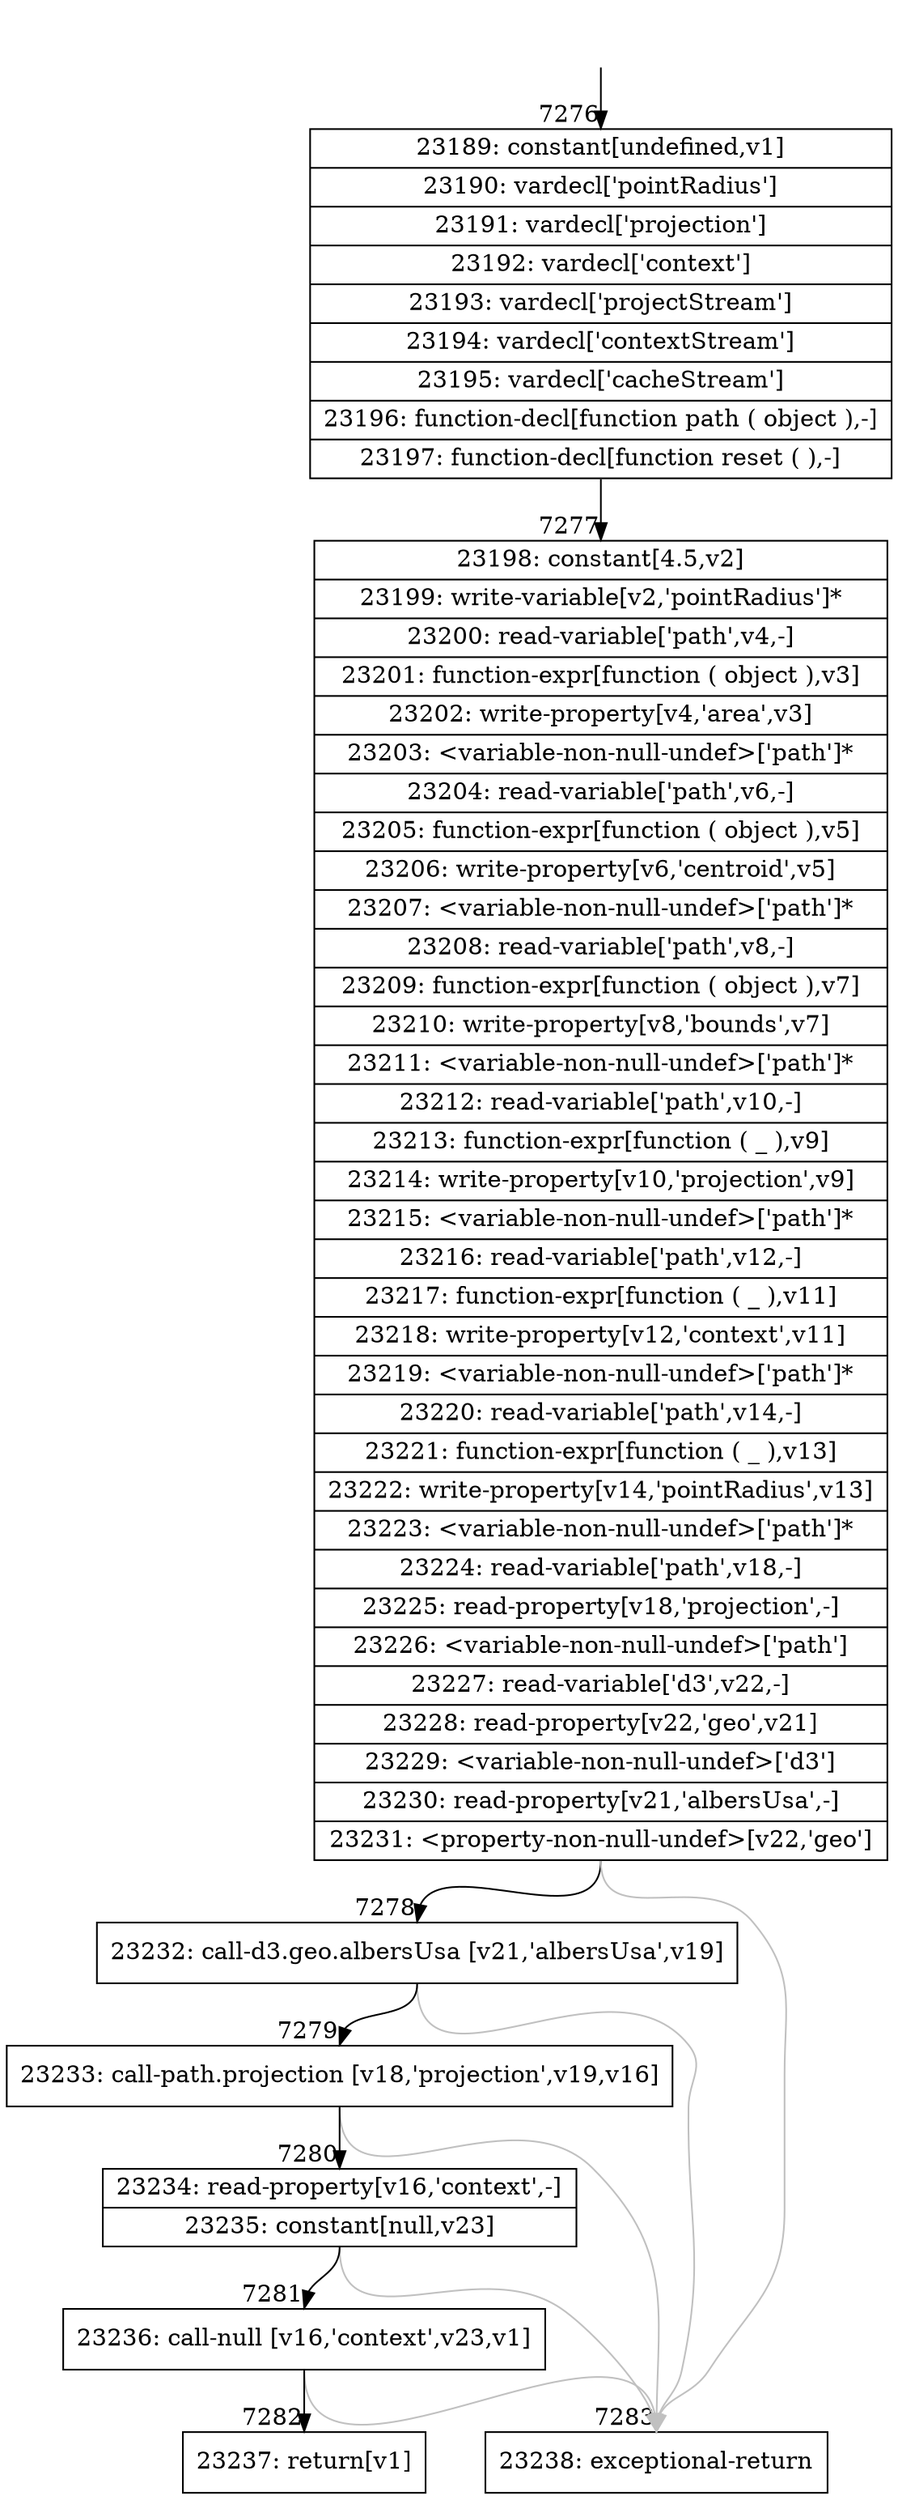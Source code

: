 digraph {
rankdir="TD"
BB_entry664[shape=none,label=""];
BB_entry664 -> BB7276 [tailport=s, headport=n, headlabel="    7276"]
BB7276 [shape=record label="{23189: constant[undefined,v1]|23190: vardecl['pointRadius']|23191: vardecl['projection']|23192: vardecl['context']|23193: vardecl['projectStream']|23194: vardecl['contextStream']|23195: vardecl['cacheStream']|23196: function-decl[function path ( object ),-]|23197: function-decl[function reset ( ),-]}" ] 
BB7276 -> BB7277 [tailport=s, headport=n, headlabel="      7277"]
BB7277 [shape=record label="{23198: constant[4.5,v2]|23199: write-variable[v2,'pointRadius']*|23200: read-variable['path',v4,-]|23201: function-expr[function ( object ),v3]|23202: write-property[v4,'area',v3]|23203: \<variable-non-null-undef\>['path']*|23204: read-variable['path',v6,-]|23205: function-expr[function ( object ),v5]|23206: write-property[v6,'centroid',v5]|23207: \<variable-non-null-undef\>['path']*|23208: read-variable['path',v8,-]|23209: function-expr[function ( object ),v7]|23210: write-property[v8,'bounds',v7]|23211: \<variable-non-null-undef\>['path']*|23212: read-variable['path',v10,-]|23213: function-expr[function ( _ ),v9]|23214: write-property[v10,'projection',v9]|23215: \<variable-non-null-undef\>['path']*|23216: read-variable['path',v12,-]|23217: function-expr[function ( _ ),v11]|23218: write-property[v12,'context',v11]|23219: \<variable-non-null-undef\>['path']*|23220: read-variable['path',v14,-]|23221: function-expr[function ( _ ),v13]|23222: write-property[v14,'pointRadius',v13]|23223: \<variable-non-null-undef\>['path']*|23224: read-variable['path',v18,-]|23225: read-property[v18,'projection',-]|23226: \<variable-non-null-undef\>['path']|23227: read-variable['d3',v22,-]|23228: read-property[v22,'geo',v21]|23229: \<variable-non-null-undef\>['d3']|23230: read-property[v21,'albersUsa',-]|23231: \<property-non-null-undef\>[v22,'geo']}" ] 
BB7277 -> BB7278 [tailport=s, headport=n, headlabel="      7278"]
BB7277 -> BB7283 [tailport=s, headport=n, color=gray, headlabel="      7283"]
BB7278 [shape=record label="{23232: call-d3.geo.albersUsa [v21,'albersUsa',v19]}" ] 
BB7278 -> BB7279 [tailport=s, headport=n, headlabel="      7279"]
BB7278 -> BB7283 [tailport=s, headport=n, color=gray]
BB7279 [shape=record label="{23233: call-path.projection [v18,'projection',v19,v16]}" ] 
BB7279 -> BB7280 [tailport=s, headport=n, headlabel="      7280"]
BB7279 -> BB7283 [tailport=s, headport=n, color=gray]
BB7280 [shape=record label="{23234: read-property[v16,'context',-]|23235: constant[null,v23]}" ] 
BB7280 -> BB7281 [tailport=s, headport=n, headlabel="      7281"]
BB7280 -> BB7283 [tailport=s, headport=n, color=gray]
BB7281 [shape=record label="{23236: call-null [v16,'context',v23,v1]}" ] 
BB7281 -> BB7282 [tailport=s, headport=n, headlabel="      7282"]
BB7281 -> BB7283 [tailport=s, headport=n, color=gray]
BB7282 [shape=record label="{23237: return[v1]}" ] 
BB7283 [shape=record label="{23238: exceptional-return}" ] 
//#$~ 4237
}
